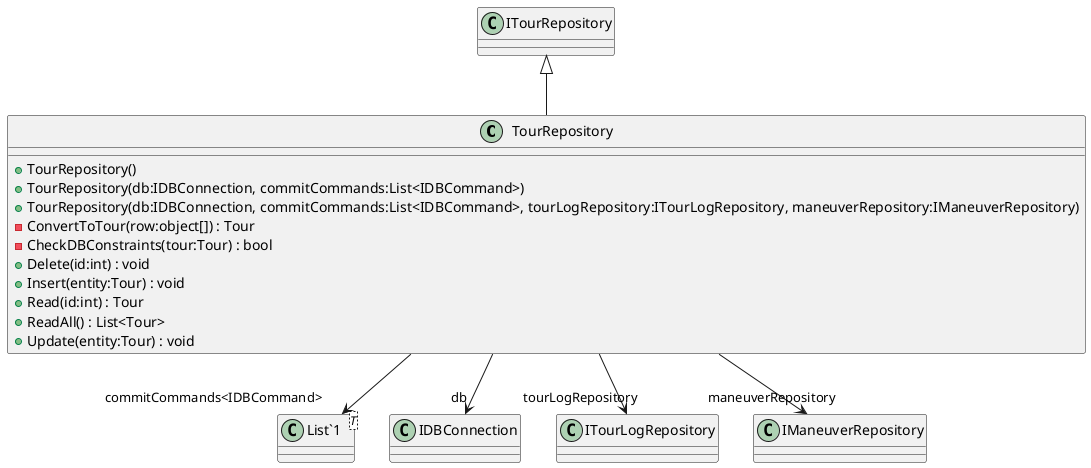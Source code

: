@startuml
class TourRepository {
    + TourRepository()
    + TourRepository(db:IDBConnection, commitCommands:List<IDBCommand>)
    + TourRepository(db:IDBConnection, commitCommands:List<IDBCommand>, tourLogRepository:ITourLogRepository, maneuverRepository:IManeuverRepository)
    - ConvertToTour(row:object[]) : Tour
    - CheckDBConstraints(tour:Tour) : bool
    + Delete(id:int) : void
    + Insert(entity:Tour) : void
    + Read(id:int) : Tour
    + ReadAll() : List<Tour>
    + Update(entity:Tour) : void
}
class "List`1"<T> {
}
ITourRepository <|-- TourRepository
TourRepository --> "db" IDBConnection
TourRepository --> "commitCommands<IDBCommand>" "List`1"
TourRepository --> "tourLogRepository" ITourLogRepository
TourRepository --> "maneuverRepository" IManeuverRepository
@enduml
